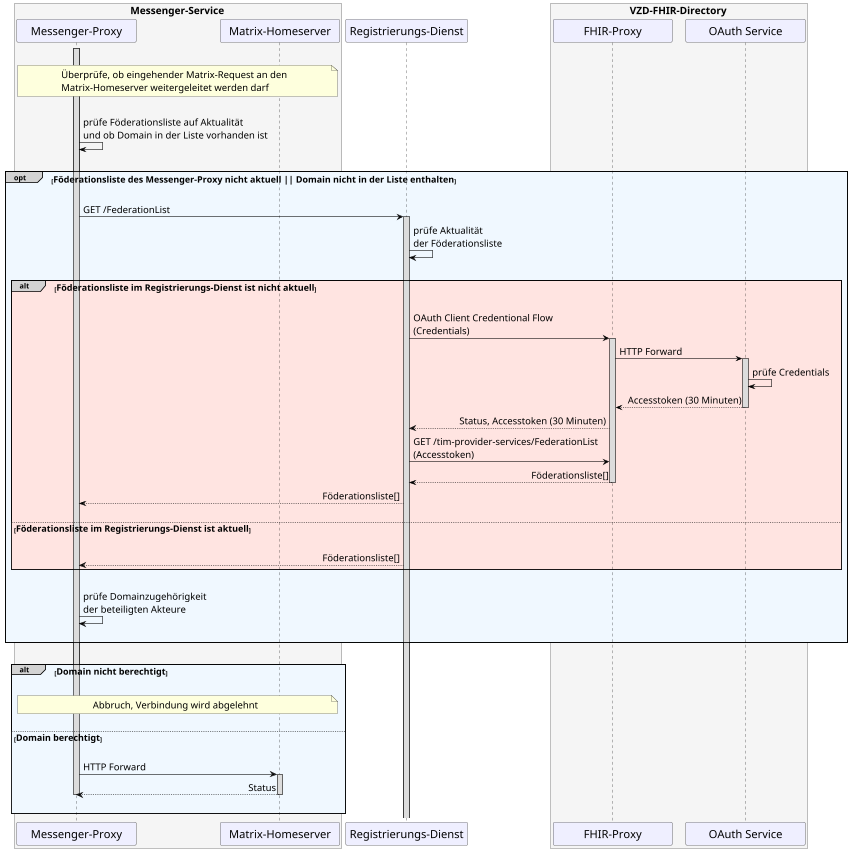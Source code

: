 /' 
# TI-Messenger 1.1
# TI-Messenger-Dienst
# UC - 10064
# Sequence Diagram
# Name: Föderationszugehörigkeit eines Messenger-Service prüfen
'/

@startuml
skinparam sequenceMessageAlign direction
skinparam minClassWidth 200
skinparam BoxPadding 1
skinparam sequenceReferenceHeaderBackgroundColor palegreen
scale max 850 width

skinparam sequence {
ArrowColor black
ArrowFontSize 17
ActorBorderColor black
LifeLineBorderColor black
LifeLineBackgroundColor Gainsboro

ParticipantBorderColor Motivation
ParticipantBackgroundColor Motivation
ParticipantFontName Impact
ParticipantFontSize 20
ParticipantFontColor black
ParticipantBorderColor Black
ParticipantBackgroundColor MOTIVATION

ActorBackgroundColor Gainsboro
ActorFontColor black
ActorFontSize 20
ActorFontName Aapex
}
    box <size:18>Messenger-Service</size> #WhiteSmoke
    participant MP as "Messenger-Proxy"
    participant MH as "Matrix-Homeserver"
    end box
    participant RD as "Registrierungs-Dienst"
    box <size:18>VZD-FHIR-Directory</size> #WhiteSmoke
      participant FP as "FHIR-Proxy"
      participant AS as "OAuth Service"
    end box

|||
note over MP, MH: <size:17>Überprüfe, ob eingehender Matrix-Request an den \n<size:17>Matrix-Homeserver weitergeleitet werden darf</size>
|||

    Activate MP
  MP->MP: prüfe Föderationsliste auf Aktualität \nund ob Domain in der Liste vorhanden ist

|||
opt#LightGrey #AliceBlue <size:16>Föderationsliste des Messenger-Proxy nicht aktuell || Domain nicht in der Liste enthalten</size>
|||  

  MP->RD: GET /FederationList
    Activate RD
  RD->RD: prüfe Aktualität \nder Föderationsliste
  
  |||
  alt#LightGrey #MistyRose <size:16>Föderationsliste im Registrierungs-Dienst ist nicht aktuell</size>
  ||| 
  
    RD->FP: OAuth Client Credentional Flow \n(Credentials)
        Activate FP
    FP->AS: HTTP Forward
      Activate AS
    AS->AS: prüfe Credentials
    AS-->FP: Accesstoken (30 Minuten)
      Deactivate AS
    FP-->RD: Status, Accesstoken (30 Minuten)
    RD->FP: GET /tim-provider-services/FederationList \n(Accesstoken)
    FP-->RD: Föderationsliste[]
      Deactivate FP
    RD-->MP: Föderationsliste[]

      |||
      else <size:16>Föderationsliste im Registrierungs-Dienst ist aktuell</size>
      |||
        RD-->MP: Föderationsliste[]
  end
  
  |||
  MP->MP: prüfe Domainzugehörigkeit \nder beteiligten Akteure
  |||
  
end

|||
alt#LightGrey #AliceBlue <size:16>Domain nicht berechtigt</size>
|||  

  note over MP, MH: <size:17>Abbruch, Verbindung wird abgelehnt</size>
  ||| 
  
  else <size:16>Domain berechtigt</size>
    ||| 
    MP->MH: HTTP Forward
      Activate MH
    MH-->MP: Status
      Deactivate MH
      Deactivate MP
    ||| 

end
@enduml
